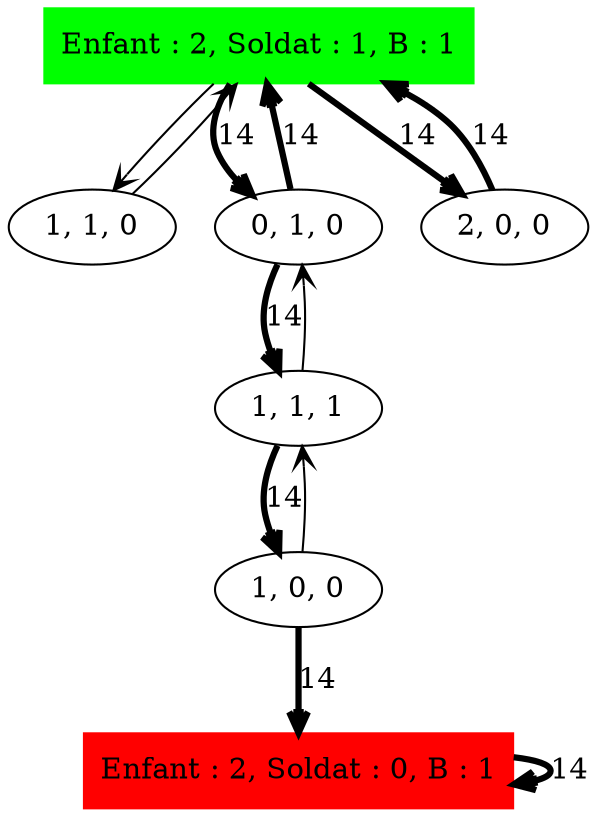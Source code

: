 digraph Soldat_Sol_ {
	initial [label="Enfant : 2, Soldat : 1, B : 1" color=green shape=box style=filled]
	final [label="Enfant : 2, Soldat : 0, B : 1" color=red shape=box style=filled]
	initial -> "1, 1, 0" [arrowhead=open]
	initial -> "0, 1, 0" [label=14 arrowhead=open penwidth=3]
	initial -> "2, 0, 0" [label=14 arrowhead=open penwidth=3]
	"2, 0, 0" -> initial [label=14 arrowhead=open penwidth=3]
	"0, 1, 0" -> "1, 1, 1" [label=14 arrowhead=open penwidth=3]
	"0, 1, 0" -> initial [label=14 arrowhead=open penwidth=3]
	"1, 1, 1" -> "0, 1, 0" [arrowhead=open]
	"1, 1, 1" -> "1, 0, 0" [label=14 arrowhead=open penwidth=3]
	"1, 0, 0" -> final [label=14 arrowhead=open penwidth=3]
	"1, 0, 0" -> "1, 1, 1" [arrowhead=open]
	final -> final [label=14 arrowhead=open penwidth=3]
	"1, 1, 0" -> initial [arrowhead=open]
}
